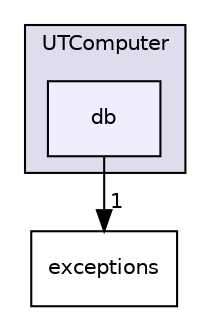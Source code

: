 digraph "/Users/raphael/Documents/Etudes_Informatique/GitHub/Projet_LO21/ut-computer/UTComputer/db" {
  compound=true
  node [ fontsize="10", fontname="Helvetica"];
  edge [ labelfontsize="10", labelfontname="Helvetica"];
  subgraph clusterdir_47ae25f0e033da9fb3918706c871c22e {
    graph [ bgcolor="#ddddee", pencolor="black", label="UTComputer" fontname="Helvetica", fontsize="10", URL="dir_47ae25f0e033da9fb3918706c871c22e.html"]
  dir_31421aa67bc8fe94e484b9fe80e67f6f [shape=box, label="db", style="filled", fillcolor="#eeeeff", pencolor="black", URL="dir_31421aa67bc8fe94e484b9fe80e67f6f.html"];
  }
  dir_5e1b56bc98b90bc16e35d18cd8472250 [shape=box label="exceptions" URL="dir_5e1b56bc98b90bc16e35d18cd8472250.html"];
  dir_31421aa67bc8fe94e484b9fe80e67f6f->dir_5e1b56bc98b90bc16e35d18cd8472250 [headlabel="1", labeldistance=1.5 headhref="dir_000001_000002.html"];
}
